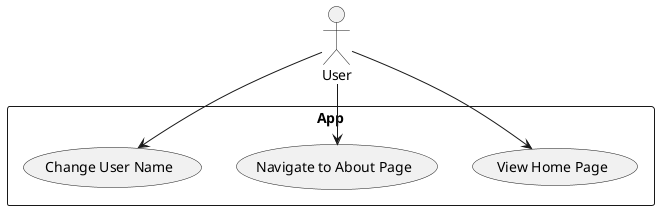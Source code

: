 @startuml
actor User
rectangle App {
  User --> (View Home Page)
  User --> (Navigate to About Page)
  User --> (Change User Name)
}
@enduml
